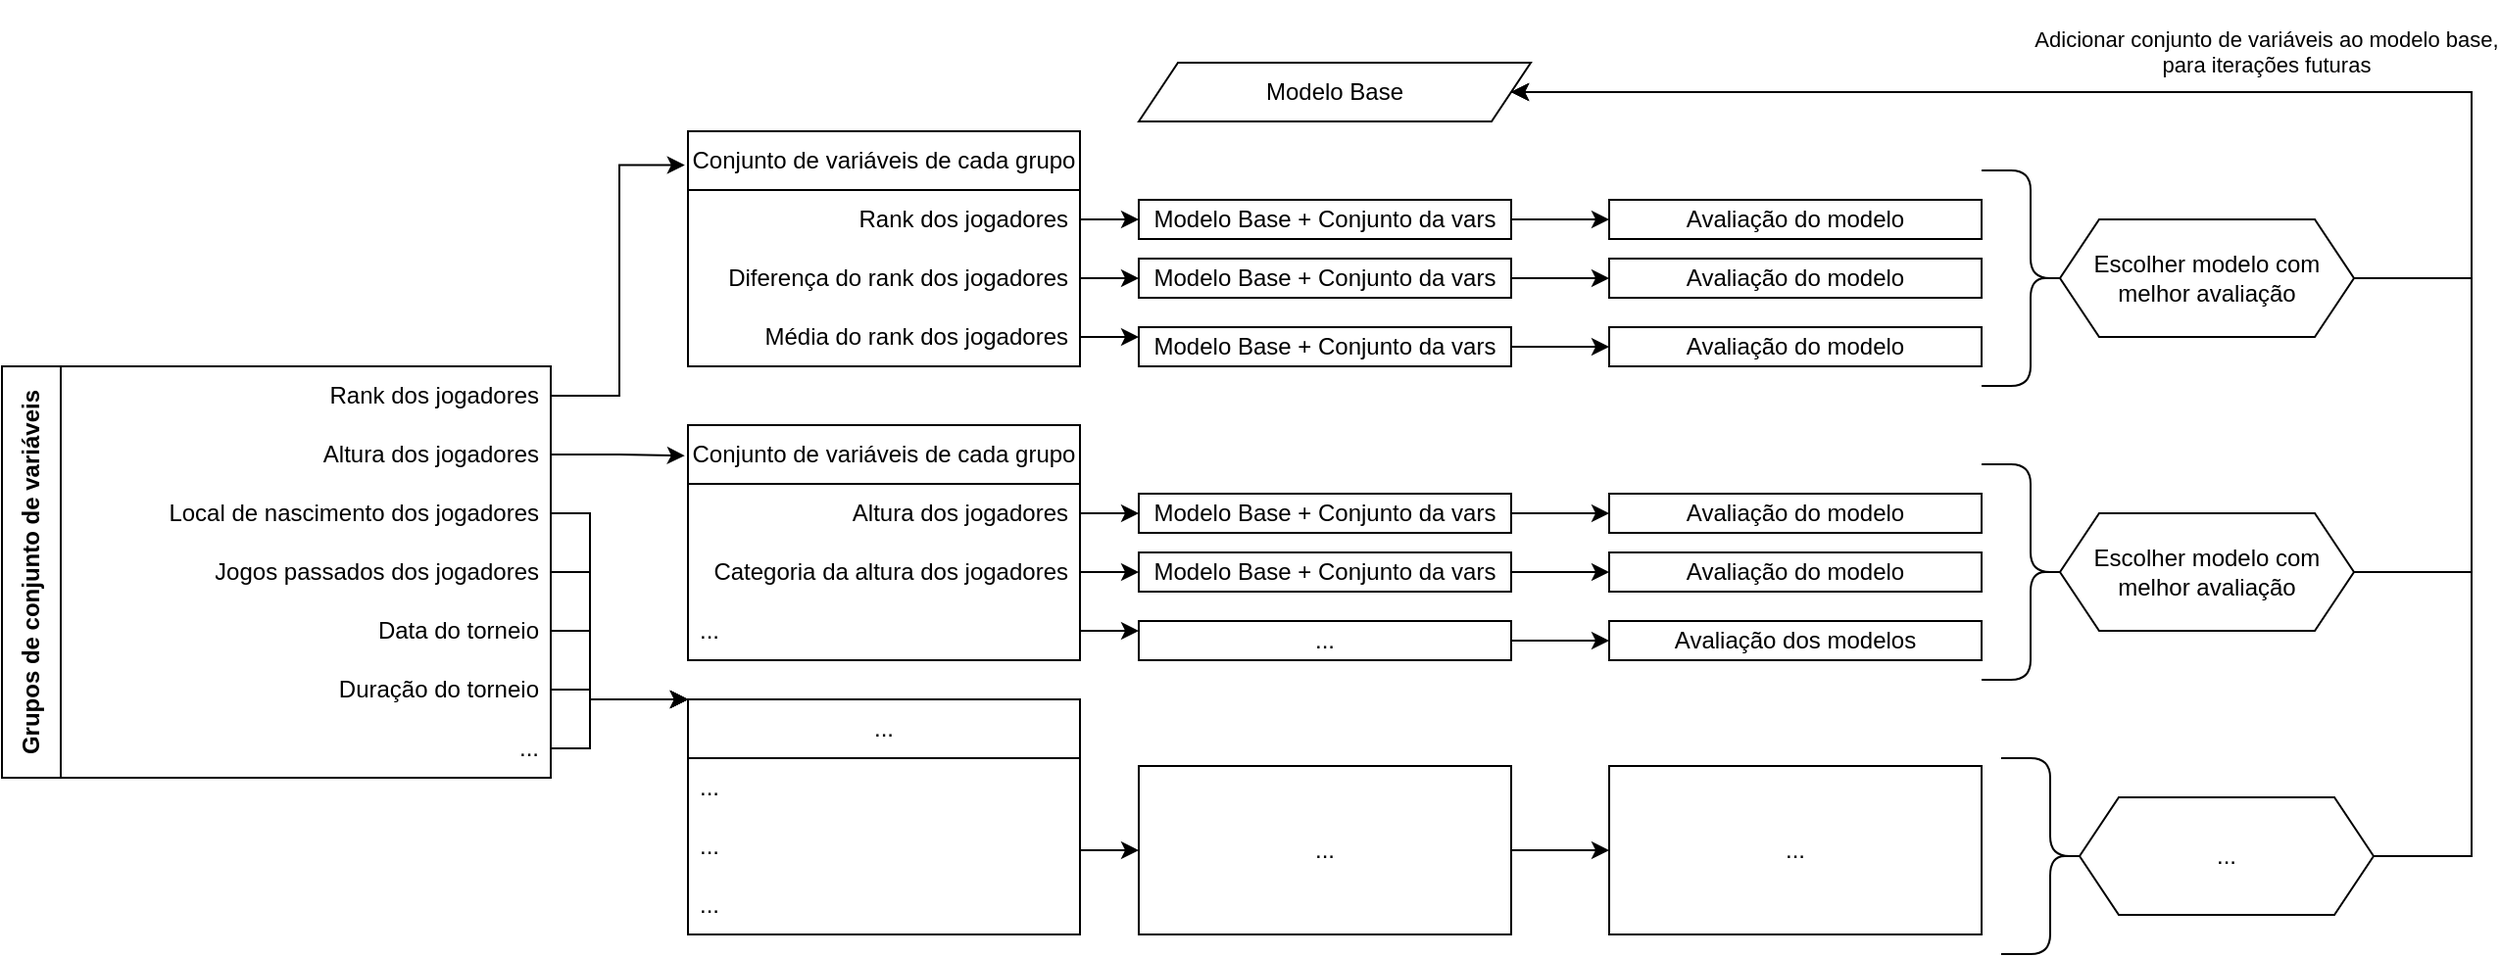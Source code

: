 <mxfile version="21.2.8" type="device">
  <diagram id="C5RBs43oDa-KdzZeNtuy" name="Page-1">
    <mxGraphModel dx="793" dy="394" grid="0" gridSize="10" guides="1" tooltips="1" connect="1" arrows="1" fold="1" page="0" pageScale="1" pageWidth="827" pageHeight="1169" math="0" shadow="0">
      <root>
        <mxCell id="WIyWlLk6GJQsqaUBKTNV-0" />
        <mxCell id="WIyWlLk6GJQsqaUBKTNV-1" parent="WIyWlLk6GJQsqaUBKTNV-0" />
        <mxCell id="TYeoYFhrLgSjLC0xqi4g-11" value="Grupos de conjunto de variáveis" style="swimlane;horizontal=0;whiteSpace=wrap;html=1;startSize=30;" parent="WIyWlLk6GJQsqaUBKTNV-1" vertex="1">
          <mxGeometry x="20" y="340" width="280" height="210" as="geometry">
            <mxRectangle x="110" y="130" width="40" height="220" as="alternateBounds" />
          </mxGeometry>
        </mxCell>
        <mxCell id="TYeoYFhrLgSjLC0xqi4g-19" value="Rank dos jogadores" style="text;strokeColor=none;fillColor=none;align=right;verticalAlign=middle;spacingLeft=4;spacingRight=4;overflow=hidden;points=[[0,0.5],[1,0.5]];portConstraint=eastwest;rotatable=0;whiteSpace=wrap;html=1;" parent="TYeoYFhrLgSjLC0xqi4g-11" vertex="1">
          <mxGeometry x="30" width="250" height="30" as="geometry" />
        </mxCell>
        <mxCell id="TYeoYFhrLgSjLC0xqi4g-20" value="Local de nascimento dos jogadores" style="text;strokeColor=none;fillColor=none;align=right;verticalAlign=middle;spacingLeft=4;spacingRight=4;overflow=hidden;points=[[0,0.5],[1,0.5]];portConstraint=eastwest;rotatable=0;whiteSpace=wrap;html=1;" parent="TYeoYFhrLgSjLC0xqi4g-11" vertex="1">
          <mxGeometry x="30" y="60" width="250" height="30" as="geometry" />
        </mxCell>
        <mxCell id="TYeoYFhrLgSjLC0xqi4g-21" value="Altura dos jogadores" style="text;strokeColor=none;fillColor=none;align=right;verticalAlign=middle;spacingLeft=4;spacingRight=4;overflow=hidden;points=[[0,0.5],[1,0.5]];portConstraint=eastwest;rotatable=0;whiteSpace=wrap;html=1;" parent="TYeoYFhrLgSjLC0xqi4g-11" vertex="1">
          <mxGeometry x="30" y="30" width="250" height="30" as="geometry" />
        </mxCell>
        <mxCell id="TYeoYFhrLgSjLC0xqi4g-22" value="Jogos passados dos jogadores" style="text;strokeColor=none;fillColor=none;align=right;verticalAlign=middle;spacingLeft=4;spacingRight=4;overflow=hidden;points=[[0,0.5],[1,0.5]];portConstraint=eastwest;rotatable=0;whiteSpace=wrap;html=1;" parent="TYeoYFhrLgSjLC0xqi4g-11" vertex="1">
          <mxGeometry x="30" y="90" width="250" height="30" as="geometry" />
        </mxCell>
        <mxCell id="TYeoYFhrLgSjLC0xqi4g-26" value="Data do torneio" style="text;strokeColor=none;fillColor=none;align=right;verticalAlign=middle;spacingLeft=4;spacingRight=4;overflow=hidden;points=[[0,0.5],[1,0.5]];portConstraint=eastwest;rotatable=0;whiteSpace=wrap;html=1;" parent="TYeoYFhrLgSjLC0xqi4g-11" vertex="1">
          <mxGeometry x="30" y="120" width="250" height="30" as="geometry" />
        </mxCell>
        <mxCell id="TYeoYFhrLgSjLC0xqi4g-27" value="Duração do torneio" style="text;strokeColor=none;fillColor=none;align=right;verticalAlign=middle;spacingLeft=4;spacingRight=4;overflow=hidden;points=[[0,0.5],[1,0.5]];portConstraint=eastwest;rotatable=0;whiteSpace=wrap;html=1;" parent="TYeoYFhrLgSjLC0xqi4g-11" vertex="1">
          <mxGeometry x="30" y="150" width="250" height="30" as="geometry" />
        </mxCell>
        <mxCell id="TYeoYFhrLgSjLC0xqi4g-30" value="..." style="text;strokeColor=none;fillColor=none;align=right;verticalAlign=middle;spacingLeft=4;spacingRight=4;overflow=hidden;points=[[0,0.5],[1,0.5]];portConstraint=eastwest;rotatable=0;whiteSpace=wrap;html=1;" parent="TYeoYFhrLgSjLC0xqi4g-11" vertex="1">
          <mxGeometry x="30" y="180" width="250" height="30" as="geometry" />
        </mxCell>
        <mxCell id="TYeoYFhrLgSjLC0xqi4g-41" value="Conjunto de variáveis de cada grupo" style="swimlane;fontStyle=0;childLayout=stackLayout;horizontal=1;startSize=30;horizontalStack=0;resizeParent=1;resizeParentMax=0;resizeLast=0;collapsible=1;marginBottom=0;whiteSpace=wrap;html=1;" parent="WIyWlLk6GJQsqaUBKTNV-1" vertex="1">
          <mxGeometry x="370" y="220" width="200" height="120" as="geometry" />
        </mxCell>
        <mxCell id="TYeoYFhrLgSjLC0xqi4g-42" value="Rank dos jogadores" style="text;strokeColor=none;fillColor=none;align=right;verticalAlign=middle;spacingLeft=4;spacingRight=4;overflow=hidden;points=[[0,0.5],[1,0.5]];portConstraint=eastwest;rotatable=0;whiteSpace=wrap;html=1;" parent="TYeoYFhrLgSjLC0xqi4g-41" vertex="1">
          <mxGeometry y="30" width="200" height="30" as="geometry" />
        </mxCell>
        <mxCell id="TYeoYFhrLgSjLC0xqi4g-43" value="Diferença do rank dos jogadores" style="text;strokeColor=none;fillColor=none;align=right;verticalAlign=middle;spacingLeft=4;spacingRight=4;overflow=hidden;points=[[0,0.5],[1,0.5]];portConstraint=eastwest;rotatable=0;whiteSpace=wrap;html=1;" parent="TYeoYFhrLgSjLC0xqi4g-41" vertex="1">
          <mxGeometry y="60" width="200" height="30" as="geometry" />
        </mxCell>
        <mxCell id="TYeoYFhrLgSjLC0xqi4g-44" value="Média do rank dos jogadores" style="text;strokeColor=none;fillColor=none;align=right;verticalAlign=middle;spacingLeft=4;spacingRight=4;overflow=hidden;points=[[0,0.5],[1,0.5]];portConstraint=eastwest;rotatable=0;whiteSpace=wrap;html=1;" parent="TYeoYFhrLgSjLC0xqi4g-41" vertex="1">
          <mxGeometry y="90" width="200" height="30" as="geometry" />
        </mxCell>
        <mxCell id="TYeoYFhrLgSjLC0xqi4g-39" style="edgeStyle=orthogonalEdgeStyle;rounded=0;orthogonalLoop=1;jettySize=auto;html=1;entryX=-0.008;entryY=0.144;entryDx=0;entryDy=0;entryPerimeter=0;" parent="WIyWlLk6GJQsqaUBKTNV-1" source="TYeoYFhrLgSjLC0xqi4g-19" target="TYeoYFhrLgSjLC0xqi4g-41" edge="1">
          <mxGeometry relative="1" as="geometry">
            <mxPoint x="380" y="355" as="targetPoint" />
          </mxGeometry>
        </mxCell>
        <mxCell id="TYeoYFhrLgSjLC0xqi4g-45" value="Conjunto de variáveis de cada grupo" style="swimlane;fontStyle=0;childLayout=stackLayout;horizontal=1;startSize=30;horizontalStack=0;resizeParent=1;resizeParentMax=0;resizeLast=0;collapsible=1;marginBottom=0;whiteSpace=wrap;html=1;" parent="WIyWlLk6GJQsqaUBKTNV-1" vertex="1">
          <mxGeometry x="370" y="370" width="200" height="120" as="geometry" />
        </mxCell>
        <mxCell id="TYeoYFhrLgSjLC0xqi4g-46" value="Altura dos jogadores" style="text;strokeColor=none;fillColor=none;align=right;verticalAlign=middle;spacingLeft=4;spacingRight=4;overflow=hidden;points=[[0,0.5],[1,0.5]];portConstraint=eastwest;rotatable=0;whiteSpace=wrap;html=1;" parent="TYeoYFhrLgSjLC0xqi4g-45" vertex="1">
          <mxGeometry y="30" width="200" height="30" as="geometry" />
        </mxCell>
        <mxCell id="TYeoYFhrLgSjLC0xqi4g-98" style="edgeStyle=orthogonalEdgeStyle;rounded=0;orthogonalLoop=1;jettySize=auto;html=1;" parent="TYeoYFhrLgSjLC0xqi4g-45" source="TYeoYFhrLgSjLC0xqi4g-47" edge="1">
          <mxGeometry relative="1" as="geometry">
            <mxPoint x="230" y="75" as="targetPoint" />
          </mxGeometry>
        </mxCell>
        <mxCell id="TYeoYFhrLgSjLC0xqi4g-47" value="Categoria da altura dos jogadores" style="text;strokeColor=none;fillColor=none;align=right;verticalAlign=middle;spacingLeft=4;spacingRight=4;overflow=hidden;points=[[0,0.5],[1,0.5]];portConstraint=eastwest;rotatable=0;whiteSpace=wrap;html=1;" parent="TYeoYFhrLgSjLC0xqi4g-45" vertex="1">
          <mxGeometry y="60" width="200" height="30" as="geometry" />
        </mxCell>
        <mxCell id="TYeoYFhrLgSjLC0xqi4g-100" style="edgeStyle=orthogonalEdgeStyle;rounded=0;orthogonalLoop=1;jettySize=auto;html=1;" parent="TYeoYFhrLgSjLC0xqi4g-45" source="TYeoYFhrLgSjLC0xqi4g-48" edge="1">
          <mxGeometry relative="1" as="geometry">
            <mxPoint x="230" y="105" as="targetPoint" />
          </mxGeometry>
        </mxCell>
        <mxCell id="TYeoYFhrLgSjLC0xqi4g-48" value="..." style="text;strokeColor=none;fillColor=none;align=left;verticalAlign=middle;spacingLeft=4;spacingRight=4;overflow=hidden;points=[[0,0.5],[1,0.5]];portConstraint=eastwest;rotatable=0;whiteSpace=wrap;html=1;" parent="TYeoYFhrLgSjLC0xqi4g-45" vertex="1">
          <mxGeometry y="90" width="200" height="30" as="geometry" />
        </mxCell>
        <mxCell id="TYeoYFhrLgSjLC0xqi4g-50" value="..." style="swimlane;fontStyle=0;childLayout=stackLayout;horizontal=1;startSize=30;horizontalStack=0;resizeParent=1;resizeParentMax=0;resizeLast=0;collapsible=1;marginBottom=0;whiteSpace=wrap;html=1;" parent="WIyWlLk6GJQsqaUBKTNV-1" vertex="1">
          <mxGeometry x="370" y="510" width="200" height="120" as="geometry" />
        </mxCell>
        <mxCell id="TYeoYFhrLgSjLC0xqi4g-51" value="..." style="text;strokeColor=none;fillColor=none;align=left;verticalAlign=middle;spacingLeft=4;spacingRight=4;overflow=hidden;points=[[0,0.5],[1,0.5]];portConstraint=eastwest;rotatable=0;whiteSpace=wrap;html=1;" parent="TYeoYFhrLgSjLC0xqi4g-50" vertex="1">
          <mxGeometry y="30" width="200" height="30" as="geometry" />
        </mxCell>
        <mxCell id="TYeoYFhrLgSjLC0xqi4g-52" value="..." style="text;strokeColor=none;fillColor=none;align=left;verticalAlign=middle;spacingLeft=4;spacingRight=4;overflow=hidden;points=[[0,0.5],[1,0.5]];portConstraint=eastwest;rotatable=0;whiteSpace=wrap;html=1;" parent="TYeoYFhrLgSjLC0xqi4g-50" vertex="1">
          <mxGeometry y="60" width="200" height="30" as="geometry" />
        </mxCell>
        <mxCell id="TYeoYFhrLgSjLC0xqi4g-53" value="..." style="text;strokeColor=none;fillColor=none;align=left;verticalAlign=middle;spacingLeft=4;spacingRight=4;overflow=hidden;points=[[0,0.5],[1,0.5]];portConstraint=eastwest;rotatable=0;whiteSpace=wrap;html=1;" parent="TYeoYFhrLgSjLC0xqi4g-50" vertex="1">
          <mxGeometry y="90" width="200" height="30" as="geometry" />
        </mxCell>
        <mxCell id="TYeoYFhrLgSjLC0xqi4g-59" style="edgeStyle=orthogonalEdgeStyle;rounded=0;orthogonalLoop=1;jettySize=auto;html=1;entryX=0;entryY=0;entryDx=0;entryDy=0;" parent="WIyWlLk6GJQsqaUBKTNV-1" source="TYeoYFhrLgSjLC0xqi4g-20" target="TYeoYFhrLgSjLC0xqi4g-50" edge="1">
          <mxGeometry relative="1" as="geometry">
            <Array as="points">
              <mxPoint x="320" y="415" />
              <mxPoint x="320" y="510" />
            </Array>
          </mxGeometry>
        </mxCell>
        <mxCell id="TYeoYFhrLgSjLC0xqi4g-60" style="edgeStyle=orthogonalEdgeStyle;rounded=0;orthogonalLoop=1;jettySize=auto;html=1;entryX=0;entryY=0;entryDx=0;entryDy=0;" parent="WIyWlLk6GJQsqaUBKTNV-1" source="TYeoYFhrLgSjLC0xqi4g-22" target="TYeoYFhrLgSjLC0xqi4g-50" edge="1">
          <mxGeometry relative="1" as="geometry">
            <Array as="points">
              <mxPoint x="320" y="445" />
              <mxPoint x="320" y="510" />
            </Array>
          </mxGeometry>
        </mxCell>
        <mxCell id="TYeoYFhrLgSjLC0xqi4g-61" style="edgeStyle=orthogonalEdgeStyle;rounded=0;orthogonalLoop=1;jettySize=auto;html=1;entryX=0;entryY=0;entryDx=0;entryDy=0;" parent="WIyWlLk6GJQsqaUBKTNV-1" source="TYeoYFhrLgSjLC0xqi4g-26" target="TYeoYFhrLgSjLC0xqi4g-50" edge="1">
          <mxGeometry relative="1" as="geometry">
            <Array as="points">
              <mxPoint x="320" y="475" />
              <mxPoint x="320" y="510" />
            </Array>
          </mxGeometry>
        </mxCell>
        <mxCell id="TYeoYFhrLgSjLC0xqi4g-62" style="edgeStyle=orthogonalEdgeStyle;rounded=0;orthogonalLoop=1;jettySize=auto;html=1;entryX=0;entryY=0;entryDx=0;entryDy=0;" parent="WIyWlLk6GJQsqaUBKTNV-1" source="TYeoYFhrLgSjLC0xqi4g-27" target="TYeoYFhrLgSjLC0xqi4g-50" edge="1">
          <mxGeometry relative="1" as="geometry">
            <Array as="points">
              <mxPoint x="320" y="505" />
              <mxPoint x="320" y="510" />
            </Array>
          </mxGeometry>
        </mxCell>
        <mxCell id="TYeoYFhrLgSjLC0xqi4g-63" style="edgeStyle=orthogonalEdgeStyle;rounded=0;orthogonalLoop=1;jettySize=auto;html=1;entryX=0;entryY=0;entryDx=0;entryDy=0;" parent="WIyWlLk6GJQsqaUBKTNV-1" source="TYeoYFhrLgSjLC0xqi4g-30" target="TYeoYFhrLgSjLC0xqi4g-50" edge="1">
          <mxGeometry relative="1" as="geometry">
            <Array as="points">
              <mxPoint x="320" y="535" />
              <mxPoint x="320" y="510" />
            </Array>
          </mxGeometry>
        </mxCell>
        <mxCell id="TYeoYFhrLgSjLC0xqi4g-49" style="edgeStyle=orthogonalEdgeStyle;rounded=0;orthogonalLoop=1;jettySize=auto;html=1;entryX=-0.008;entryY=0.13;entryDx=0;entryDy=0;entryPerimeter=0;" parent="WIyWlLk6GJQsqaUBKTNV-1" source="TYeoYFhrLgSjLC0xqi4g-21" target="TYeoYFhrLgSjLC0xqi4g-45" edge="1">
          <mxGeometry relative="1" as="geometry">
            <mxPoint x="360" y="385" as="targetPoint" />
          </mxGeometry>
        </mxCell>
        <mxCell id="TYeoYFhrLgSjLC0xqi4g-85" style="edgeStyle=orthogonalEdgeStyle;rounded=0;orthogonalLoop=1;jettySize=auto;html=1;entryX=0;entryY=0.5;entryDx=0;entryDy=0;" parent="WIyWlLk6GJQsqaUBKTNV-1" source="TYeoYFhrLgSjLC0xqi4g-68" target="TYeoYFhrLgSjLC0xqi4g-80" edge="1">
          <mxGeometry relative="1" as="geometry" />
        </mxCell>
        <mxCell id="TYeoYFhrLgSjLC0xqi4g-68" value="Modelo Base + Conjunto da vars" style="rounded=0;whiteSpace=wrap;html=1;movable=1;resizable=1;rotatable=1;deletable=1;editable=1;locked=0;connectable=1;" parent="WIyWlLk6GJQsqaUBKTNV-1" vertex="1">
          <mxGeometry x="600" y="255" width="190" height="20" as="geometry" />
        </mxCell>
        <mxCell id="TYeoYFhrLgSjLC0xqi4g-73" style="edgeStyle=orthogonalEdgeStyle;rounded=0;orthogonalLoop=1;jettySize=auto;html=1;entryX=0;entryY=0.5;entryDx=0;entryDy=0;" parent="WIyWlLk6GJQsqaUBKTNV-1" source="TYeoYFhrLgSjLC0xqi4g-42" target="TYeoYFhrLgSjLC0xqi4g-68" edge="1">
          <mxGeometry relative="1" as="geometry" />
        </mxCell>
        <mxCell id="TYeoYFhrLgSjLC0xqi4g-84" style="edgeStyle=orthogonalEdgeStyle;rounded=0;orthogonalLoop=1;jettySize=auto;html=1;entryX=0;entryY=0.5;entryDx=0;entryDy=0;" parent="WIyWlLk6GJQsqaUBKTNV-1" source="TYeoYFhrLgSjLC0xqi4g-74" target="TYeoYFhrLgSjLC0xqi4g-81" edge="1">
          <mxGeometry relative="1" as="geometry" />
        </mxCell>
        <mxCell id="TYeoYFhrLgSjLC0xqi4g-74" value="Modelo Base + Conjunto da vars" style="rounded=0;whiteSpace=wrap;html=1;movable=1;resizable=1;rotatable=1;deletable=1;editable=1;locked=0;connectable=1;" parent="WIyWlLk6GJQsqaUBKTNV-1" vertex="1">
          <mxGeometry x="600" y="285" width="190" height="20" as="geometry" />
        </mxCell>
        <mxCell id="TYeoYFhrLgSjLC0xqi4g-75" style="edgeStyle=orthogonalEdgeStyle;rounded=0;orthogonalLoop=1;jettySize=auto;html=1;entryX=0;entryY=0.5;entryDx=0;entryDy=0;" parent="WIyWlLk6GJQsqaUBKTNV-1" source="TYeoYFhrLgSjLC0xqi4g-43" target="TYeoYFhrLgSjLC0xqi4g-74" edge="1">
          <mxGeometry relative="1" as="geometry" />
        </mxCell>
        <mxCell id="TYeoYFhrLgSjLC0xqi4g-83" style="edgeStyle=orthogonalEdgeStyle;rounded=0;orthogonalLoop=1;jettySize=auto;html=1;entryX=0;entryY=0.5;entryDx=0;entryDy=0;" parent="WIyWlLk6GJQsqaUBKTNV-1" source="TYeoYFhrLgSjLC0xqi4g-76" target="TYeoYFhrLgSjLC0xqi4g-82" edge="1">
          <mxGeometry relative="1" as="geometry" />
        </mxCell>
        <mxCell id="TYeoYFhrLgSjLC0xqi4g-76" value="Modelo Base + Conjunto da vars" style="rounded=0;whiteSpace=wrap;html=1;movable=1;resizable=1;rotatable=1;deletable=1;editable=1;locked=0;connectable=1;" parent="WIyWlLk6GJQsqaUBKTNV-1" vertex="1">
          <mxGeometry x="600" y="320" width="190" height="20" as="geometry" />
        </mxCell>
        <mxCell id="TYeoYFhrLgSjLC0xqi4g-77" style="edgeStyle=orthogonalEdgeStyle;rounded=0;orthogonalLoop=1;jettySize=auto;html=1;entryX=0;entryY=0.25;entryDx=0;entryDy=0;" parent="WIyWlLk6GJQsqaUBKTNV-1" source="TYeoYFhrLgSjLC0xqi4g-44" target="TYeoYFhrLgSjLC0xqi4g-76" edge="1">
          <mxGeometry relative="1" as="geometry" />
        </mxCell>
        <mxCell id="TYeoYFhrLgSjLC0xqi4g-80" value="Avaliação do modelo" style="rounded=0;whiteSpace=wrap;html=1;" parent="WIyWlLk6GJQsqaUBKTNV-1" vertex="1">
          <mxGeometry x="840" y="255" width="190" height="20" as="geometry" />
        </mxCell>
        <mxCell id="TYeoYFhrLgSjLC0xqi4g-81" value="Avaliação do modelo" style="rounded=0;whiteSpace=wrap;html=1;" parent="WIyWlLk6GJQsqaUBKTNV-1" vertex="1">
          <mxGeometry x="840" y="285" width="190" height="20" as="geometry" />
        </mxCell>
        <mxCell id="TYeoYFhrLgSjLC0xqi4g-82" value="Avaliação do modelo" style="rounded=0;whiteSpace=wrap;html=1;" parent="WIyWlLk6GJQsqaUBKTNV-1" vertex="1">
          <mxGeometry x="840" y="320" width="190" height="20" as="geometry" />
        </mxCell>
        <mxCell id="TYeoYFhrLgSjLC0xqi4g-87" value="" style="shape=curlyBracket;whiteSpace=wrap;html=1;rounded=1;flipH=1;labelPosition=right;verticalLabelPosition=middle;align=left;verticalAlign=middle;" parent="WIyWlLk6GJQsqaUBKTNV-1" vertex="1">
          <mxGeometry x="1030" y="240" width="50" height="110" as="geometry" />
        </mxCell>
        <mxCell id="TYeoYFhrLgSjLC0xqi4g-88" value="Modelo Base" style="shape=parallelogram;perimeter=parallelogramPerimeter;whiteSpace=wrap;html=1;fixedSize=1;" parent="WIyWlLk6GJQsqaUBKTNV-1" vertex="1">
          <mxGeometry x="600" y="185" width="200" height="30" as="geometry" />
        </mxCell>
        <mxCell id="TYeoYFhrLgSjLC0xqi4g-116" value="&#xa;&lt;span style=&quot;font-family: Helvetica; font-size: 11px; font-style: normal; font-variant-ligatures: normal; font-variant-caps: normal; font-weight: 400; letter-spacing: normal; orphans: 2; text-align: center; text-indent: 0px; text-transform: none; widows: 2; word-spacing: 0px; -webkit-text-stroke-width: 0px; text-decoration-thickness: initial; text-decoration-style: initial; text-decoration-color: initial; float: none; display: inline !important;&quot;&gt;Adicionar conjunto de variáveis ao modelo base,&lt;/span&gt;&lt;br style=&quot;border-color: rgb(0, 0, 0); font-family: Helvetica; font-size: 11px; font-style: normal; font-variant-ligatures: normal; font-variant-caps: normal; font-weight: 400; letter-spacing: normal; orphans: 2; text-align: center; text-indent: 0px; text-transform: none; widows: 2; word-spacing: 0px; -webkit-text-stroke-width: 0px; text-decoration-thickness: initial; text-decoration-style: initial; text-decoration-color: initial;&quot;&gt;&lt;span style=&quot;font-family: Helvetica; font-size: 11px; font-style: normal; font-variant-ligatures: normal; font-variant-caps: normal; font-weight: 400; letter-spacing: normal; orphans: 2; text-align: center; text-indent: 0px; text-transform: none; widows: 2; word-spacing: 0px; -webkit-text-stroke-width: 0px; text-decoration-thickness: initial; text-decoration-style: initial; text-decoration-color: initial; float: none; display: inline !important;&quot;&gt;para iterações futuras&lt;/span&gt;&#xa;&#xa;" style="edgeStyle=orthogonalEdgeStyle;rounded=0;orthogonalLoop=1;jettySize=auto;html=1;entryX=1;entryY=0.5;entryDx=0;entryDy=0;fontColor=default;labelBackgroundColor=none;" parent="WIyWlLk6GJQsqaUBKTNV-1" source="TYeoYFhrLgSjLC0xqi4g-90" target="TYeoYFhrLgSjLC0xqi4g-88" edge="1">
          <mxGeometry x="-0.194" y="-14" relative="1" as="geometry">
            <Array as="points">
              <mxPoint x="1280" y="295" />
              <mxPoint x="1280" y="200" />
            </Array>
            <mxPoint as="offset" />
          </mxGeometry>
        </mxCell>
        <mxCell id="TYeoYFhrLgSjLC0xqi4g-90" value="Escolher modelo com melhor avaliação" style="shape=hexagon;perimeter=hexagonPerimeter2;whiteSpace=wrap;html=1;fixedSize=1;" parent="WIyWlLk6GJQsqaUBKTNV-1" vertex="1">
          <mxGeometry x="1070" y="265" width="150" height="60" as="geometry" />
        </mxCell>
        <mxCell id="TYeoYFhrLgSjLC0xqi4g-103" style="edgeStyle=orthogonalEdgeStyle;rounded=0;orthogonalLoop=1;jettySize=auto;html=1;entryX=0;entryY=0.5;entryDx=0;entryDy=0;" parent="WIyWlLk6GJQsqaUBKTNV-1" source="TYeoYFhrLgSjLC0xqi4g-95" target="TYeoYFhrLgSjLC0xqi4g-102" edge="1">
          <mxGeometry relative="1" as="geometry" />
        </mxCell>
        <mxCell id="TYeoYFhrLgSjLC0xqi4g-95" value="Modelo Base + Conjunto da vars" style="rounded=0;whiteSpace=wrap;html=1;movable=1;resizable=1;rotatable=1;deletable=1;editable=1;locked=0;connectable=1;" parent="WIyWlLk6GJQsqaUBKTNV-1" vertex="1">
          <mxGeometry x="600" y="405" width="190" height="20" as="geometry" />
        </mxCell>
        <mxCell id="TYeoYFhrLgSjLC0xqi4g-97" style="edgeStyle=orthogonalEdgeStyle;rounded=0;orthogonalLoop=1;jettySize=auto;html=1;entryX=0;entryY=0.5;entryDx=0;entryDy=0;" parent="WIyWlLk6GJQsqaUBKTNV-1" source="TYeoYFhrLgSjLC0xqi4g-46" target="TYeoYFhrLgSjLC0xqi4g-95" edge="1">
          <mxGeometry relative="1" as="geometry" />
        </mxCell>
        <mxCell id="TYeoYFhrLgSjLC0xqi4g-106" style="edgeStyle=orthogonalEdgeStyle;rounded=0;orthogonalLoop=1;jettySize=auto;html=1;entryX=0;entryY=0.5;entryDx=0;entryDy=0;" parent="WIyWlLk6GJQsqaUBKTNV-1" source="TYeoYFhrLgSjLC0xqi4g-99" target="TYeoYFhrLgSjLC0xqi4g-104" edge="1">
          <mxGeometry relative="1" as="geometry" />
        </mxCell>
        <mxCell id="TYeoYFhrLgSjLC0xqi4g-99" value="Modelo Base + Conjunto da vars" style="rounded=0;whiteSpace=wrap;html=1;movable=1;resizable=1;rotatable=1;deletable=1;editable=1;locked=0;connectable=1;" parent="WIyWlLk6GJQsqaUBKTNV-1" vertex="1">
          <mxGeometry x="600" y="435" width="190" height="20" as="geometry" />
        </mxCell>
        <mxCell id="TYeoYFhrLgSjLC0xqi4g-107" style="edgeStyle=orthogonalEdgeStyle;rounded=0;orthogonalLoop=1;jettySize=auto;html=1;entryX=0;entryY=0.5;entryDx=0;entryDy=0;" parent="WIyWlLk6GJQsqaUBKTNV-1" source="TYeoYFhrLgSjLC0xqi4g-101" target="TYeoYFhrLgSjLC0xqi4g-105" edge="1">
          <mxGeometry relative="1" as="geometry" />
        </mxCell>
        <mxCell id="TYeoYFhrLgSjLC0xqi4g-101" value="..." style="rounded=0;whiteSpace=wrap;html=1;movable=1;resizable=1;rotatable=1;deletable=1;editable=1;locked=0;connectable=1;" parent="WIyWlLk6GJQsqaUBKTNV-1" vertex="1">
          <mxGeometry x="600" y="470" width="190" height="20" as="geometry" />
        </mxCell>
        <mxCell id="TYeoYFhrLgSjLC0xqi4g-102" value="Avaliação do modelo" style="rounded=0;whiteSpace=wrap;html=1;" parent="WIyWlLk6GJQsqaUBKTNV-1" vertex="1">
          <mxGeometry x="840" y="405" width="190" height="20" as="geometry" />
        </mxCell>
        <mxCell id="TYeoYFhrLgSjLC0xqi4g-104" value="Avaliação do modelo" style="rounded=0;whiteSpace=wrap;html=1;" parent="WIyWlLk6GJQsqaUBKTNV-1" vertex="1">
          <mxGeometry x="840" y="435" width="190" height="20" as="geometry" />
        </mxCell>
        <mxCell id="TYeoYFhrLgSjLC0xqi4g-105" value="Avaliação dos modelos" style="rounded=0;whiteSpace=wrap;html=1;" parent="WIyWlLk6GJQsqaUBKTNV-1" vertex="1">
          <mxGeometry x="840" y="470" width="190" height="20" as="geometry" />
        </mxCell>
        <mxCell id="TYeoYFhrLgSjLC0xqi4g-108" value="" style="shape=curlyBracket;whiteSpace=wrap;html=1;rounded=1;flipH=1;labelPosition=right;verticalLabelPosition=middle;align=left;verticalAlign=middle;" parent="WIyWlLk6GJQsqaUBKTNV-1" vertex="1">
          <mxGeometry x="1030" y="390" width="50" height="110" as="geometry" />
        </mxCell>
        <mxCell id="TYeoYFhrLgSjLC0xqi4g-117" style="edgeStyle=orthogonalEdgeStyle;rounded=0;orthogonalLoop=1;jettySize=auto;html=1;entryX=1;entryY=0.5;entryDx=0;entryDy=0;" parent="WIyWlLk6GJQsqaUBKTNV-1" source="TYeoYFhrLgSjLC0xqi4g-109" target="TYeoYFhrLgSjLC0xqi4g-88" edge="1">
          <mxGeometry relative="1" as="geometry">
            <Array as="points">
              <mxPoint x="1280" y="445" />
              <mxPoint x="1280" y="200" />
            </Array>
          </mxGeometry>
        </mxCell>
        <mxCell id="TYeoYFhrLgSjLC0xqi4g-109" value="Escolher modelo com melhor avaliação" style="shape=hexagon;perimeter=hexagonPerimeter2;whiteSpace=wrap;html=1;fixedSize=1;" parent="WIyWlLk6GJQsqaUBKTNV-1" vertex="1">
          <mxGeometry x="1070" y="415" width="150" height="60" as="geometry" />
        </mxCell>
        <mxCell id="TYeoYFhrLgSjLC0xqi4g-119" style="edgeStyle=orthogonalEdgeStyle;rounded=0;orthogonalLoop=1;jettySize=auto;html=1;" parent="WIyWlLk6GJQsqaUBKTNV-1" source="TYeoYFhrLgSjLC0xqi4g-118" edge="1">
          <mxGeometry relative="1" as="geometry">
            <mxPoint x="840" y="587.0" as="targetPoint" />
          </mxGeometry>
        </mxCell>
        <mxCell id="TYeoYFhrLgSjLC0xqi4g-118" value="..." style="rounded=0;whiteSpace=wrap;html=1;movable=1;resizable=1;rotatable=1;deletable=1;editable=1;locked=0;connectable=1;" parent="WIyWlLk6GJQsqaUBKTNV-1" vertex="1">
          <mxGeometry x="600" y="544" width="190" height="86" as="geometry" />
        </mxCell>
        <mxCell id="TYeoYFhrLgSjLC0xqi4g-121" value="..." style="rounded=0;whiteSpace=wrap;html=1;movable=1;resizable=1;rotatable=1;deletable=1;editable=1;locked=0;connectable=1;" parent="WIyWlLk6GJQsqaUBKTNV-1" vertex="1">
          <mxGeometry x="840" y="544" width="190" height="86" as="geometry" />
        </mxCell>
        <mxCell id="TYeoYFhrLgSjLC0xqi4g-122" value="" style="shape=curlyBracket;whiteSpace=wrap;html=1;rounded=1;flipH=1;labelPosition=right;verticalLabelPosition=middle;align=left;verticalAlign=middle;" parent="WIyWlLk6GJQsqaUBKTNV-1" vertex="1">
          <mxGeometry x="1040" y="540" width="50" height="100" as="geometry" />
        </mxCell>
        <mxCell id="TYeoYFhrLgSjLC0xqi4g-125" style="edgeStyle=orthogonalEdgeStyle;rounded=0;orthogonalLoop=1;jettySize=auto;html=1;entryX=0;entryY=0.5;entryDx=0;entryDy=0;" parent="WIyWlLk6GJQsqaUBKTNV-1" source="TYeoYFhrLgSjLC0xqi4g-52" target="TYeoYFhrLgSjLC0xqi4g-118" edge="1">
          <mxGeometry relative="1" as="geometry">
            <Array as="points">
              <mxPoint x="580" y="587" />
              <mxPoint x="580" y="587" />
            </Array>
          </mxGeometry>
        </mxCell>
        <mxCell id="SOm1iC_JX-Xjr_CDGLLn-3" style="edgeStyle=orthogonalEdgeStyle;rounded=0;orthogonalLoop=1;jettySize=auto;html=1;entryX=1;entryY=0.5;entryDx=0;entryDy=0;" edge="1" parent="WIyWlLk6GJQsqaUBKTNV-1" source="TYeoYFhrLgSjLC0xqi4g-126" target="TYeoYFhrLgSjLC0xqi4g-88">
          <mxGeometry relative="1" as="geometry">
            <Array as="points">
              <mxPoint x="1280" y="590" />
              <mxPoint x="1280" y="200" />
            </Array>
          </mxGeometry>
        </mxCell>
        <mxCell id="TYeoYFhrLgSjLC0xqi4g-126" value="..." style="shape=hexagon;perimeter=hexagonPerimeter2;whiteSpace=wrap;html=1;fixedSize=1;" parent="WIyWlLk6GJQsqaUBKTNV-1" vertex="1">
          <mxGeometry x="1080" y="560" width="150" height="60" as="geometry" />
        </mxCell>
      </root>
    </mxGraphModel>
  </diagram>
</mxfile>
